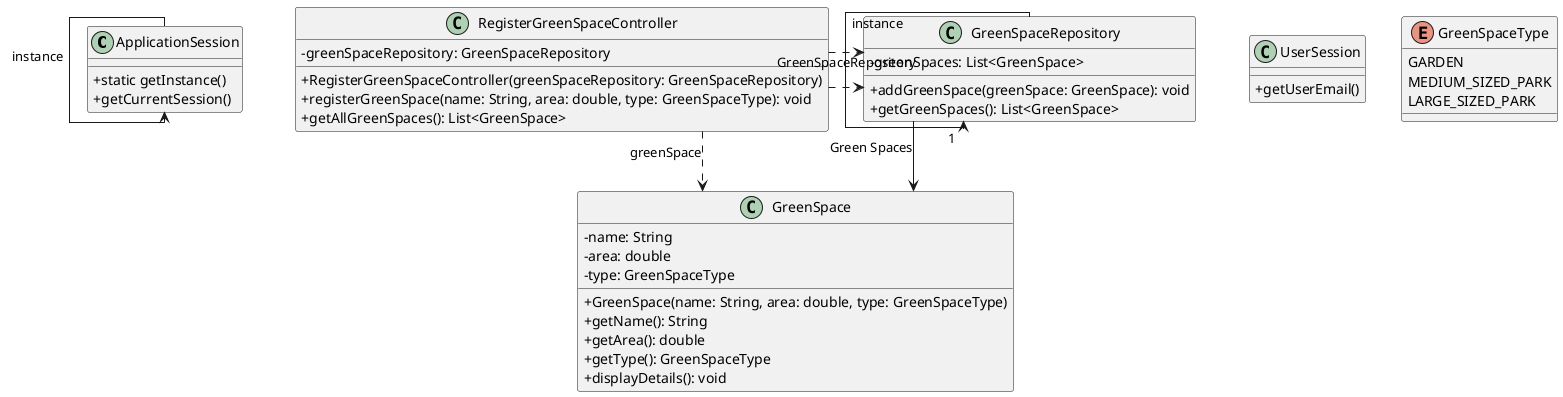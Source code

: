 @startuml

'skinparam monochrome true
skinparam packageStyle rectangle
skinparam shadowing false
skinparam linetype polyline
skinparam linetype ortho

skinparam classAttributeIconSize 0

'left to right direction

class ApplicationSession {
    + static getInstance()
    + getCurrentSession()
}

class UserSession {
    + getUserEmail()
}

class GreenSpace {
    - name: String
    - area: double
    - type: GreenSpaceType

    + GreenSpace(name: String, area: double, type: GreenSpaceType)
    + getName(): String
    + getArea(): double
    + getType(): GreenSpaceType
    + displayDetails(): void
}

enum GreenSpaceType {
    GARDEN
    MEDIUM_SIZED_PARK
    LARGE_SIZED_PARK
}

class GreenSpaceRepository {
    - greenSpaces: List<GreenSpace>

    + addGreenSpace(greenSpace: GreenSpace): void
    + getGreenSpaces(): List<GreenSpace>
}

class RegisterGreenSpaceController {
    - greenSpaceRepository: GreenSpaceRepository

    + RegisterGreenSpaceController(greenSpaceRepository: GreenSpaceRepository)
    + registerGreenSpace(name: String, area: double, type: GreenSpaceType): void
    + getAllGreenSpaces(): List<GreenSpace>
}

ApplicationSession -> ApplicationSession : instance

RegisterGreenSpaceController .> GreenSpaceRepository

GreenSpaceRepository -> "1" GreenSpaceRepository : instance

RegisterGreenSpaceController ..> GreenSpace : greenSpace
RegisterGreenSpaceController ..> GreenSpaceRepository : GreenSpaceRepository

' Legenda
GreenSpaceRepository --> GreenSpace : Green Spaces

@enduml
